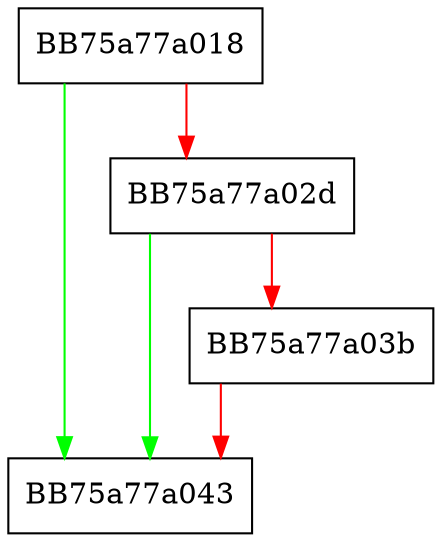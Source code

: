 digraph __acrt_update_multibyte_info {
  node [shape="box"];
  graph [splines=ortho];
  BB75a77a018 -> BB75a77a043 [color="green"];
  BB75a77a018 -> BB75a77a02d [color="red"];
  BB75a77a02d -> BB75a77a043 [color="green"];
  BB75a77a02d -> BB75a77a03b [color="red"];
  BB75a77a03b -> BB75a77a043 [color="red"];
}